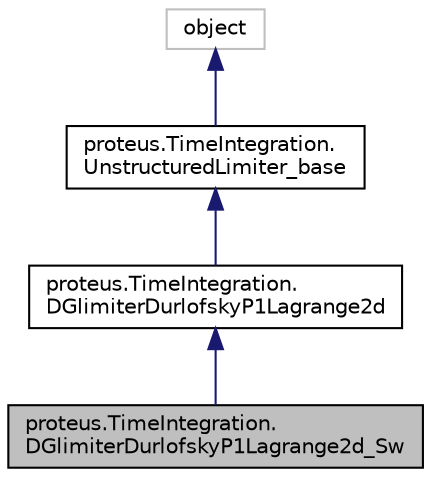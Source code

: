 digraph "proteus.TimeIntegration.DGlimiterDurlofskyP1Lagrange2d_Sw"
{
 // LATEX_PDF_SIZE
  edge [fontname="Helvetica",fontsize="10",labelfontname="Helvetica",labelfontsize="10"];
  node [fontname="Helvetica",fontsize="10",shape=record];
  Node1 [label="proteus.TimeIntegration.\lDGlimiterDurlofskyP1Lagrange2d_Sw",height=0.2,width=0.4,color="black", fillcolor="grey75", style="filled", fontcolor="black",tooltip=" "];
  Node2 -> Node1 [dir="back",color="midnightblue",fontsize="10",style="solid",fontname="Helvetica"];
  Node2 [label="proteus.TimeIntegration.\lDGlimiterDurlofskyP1Lagrange2d",height=0.2,width=0.4,color="black", fillcolor="white", style="filled",URL="$classproteus_1_1TimeIntegration_1_1DGlimiterDurlofskyP1Lagrange2d.html",tooltip=" "];
  Node3 -> Node2 [dir="back",color="midnightblue",fontsize="10",style="solid",fontname="Helvetica"];
  Node3 [label="proteus.TimeIntegration.\lUnstructuredLimiter_base",height=0.2,width=0.4,color="black", fillcolor="white", style="filled",URL="$classproteus_1_1TimeIntegration_1_1UnstructuredLimiter__base.html",tooltip=" "];
  Node4 -> Node3 [dir="back",color="midnightblue",fontsize="10",style="solid",fontname="Helvetica"];
  Node4 [label="object",height=0.2,width=0.4,color="grey75", fillcolor="white", style="filled",tooltip=" "];
}
